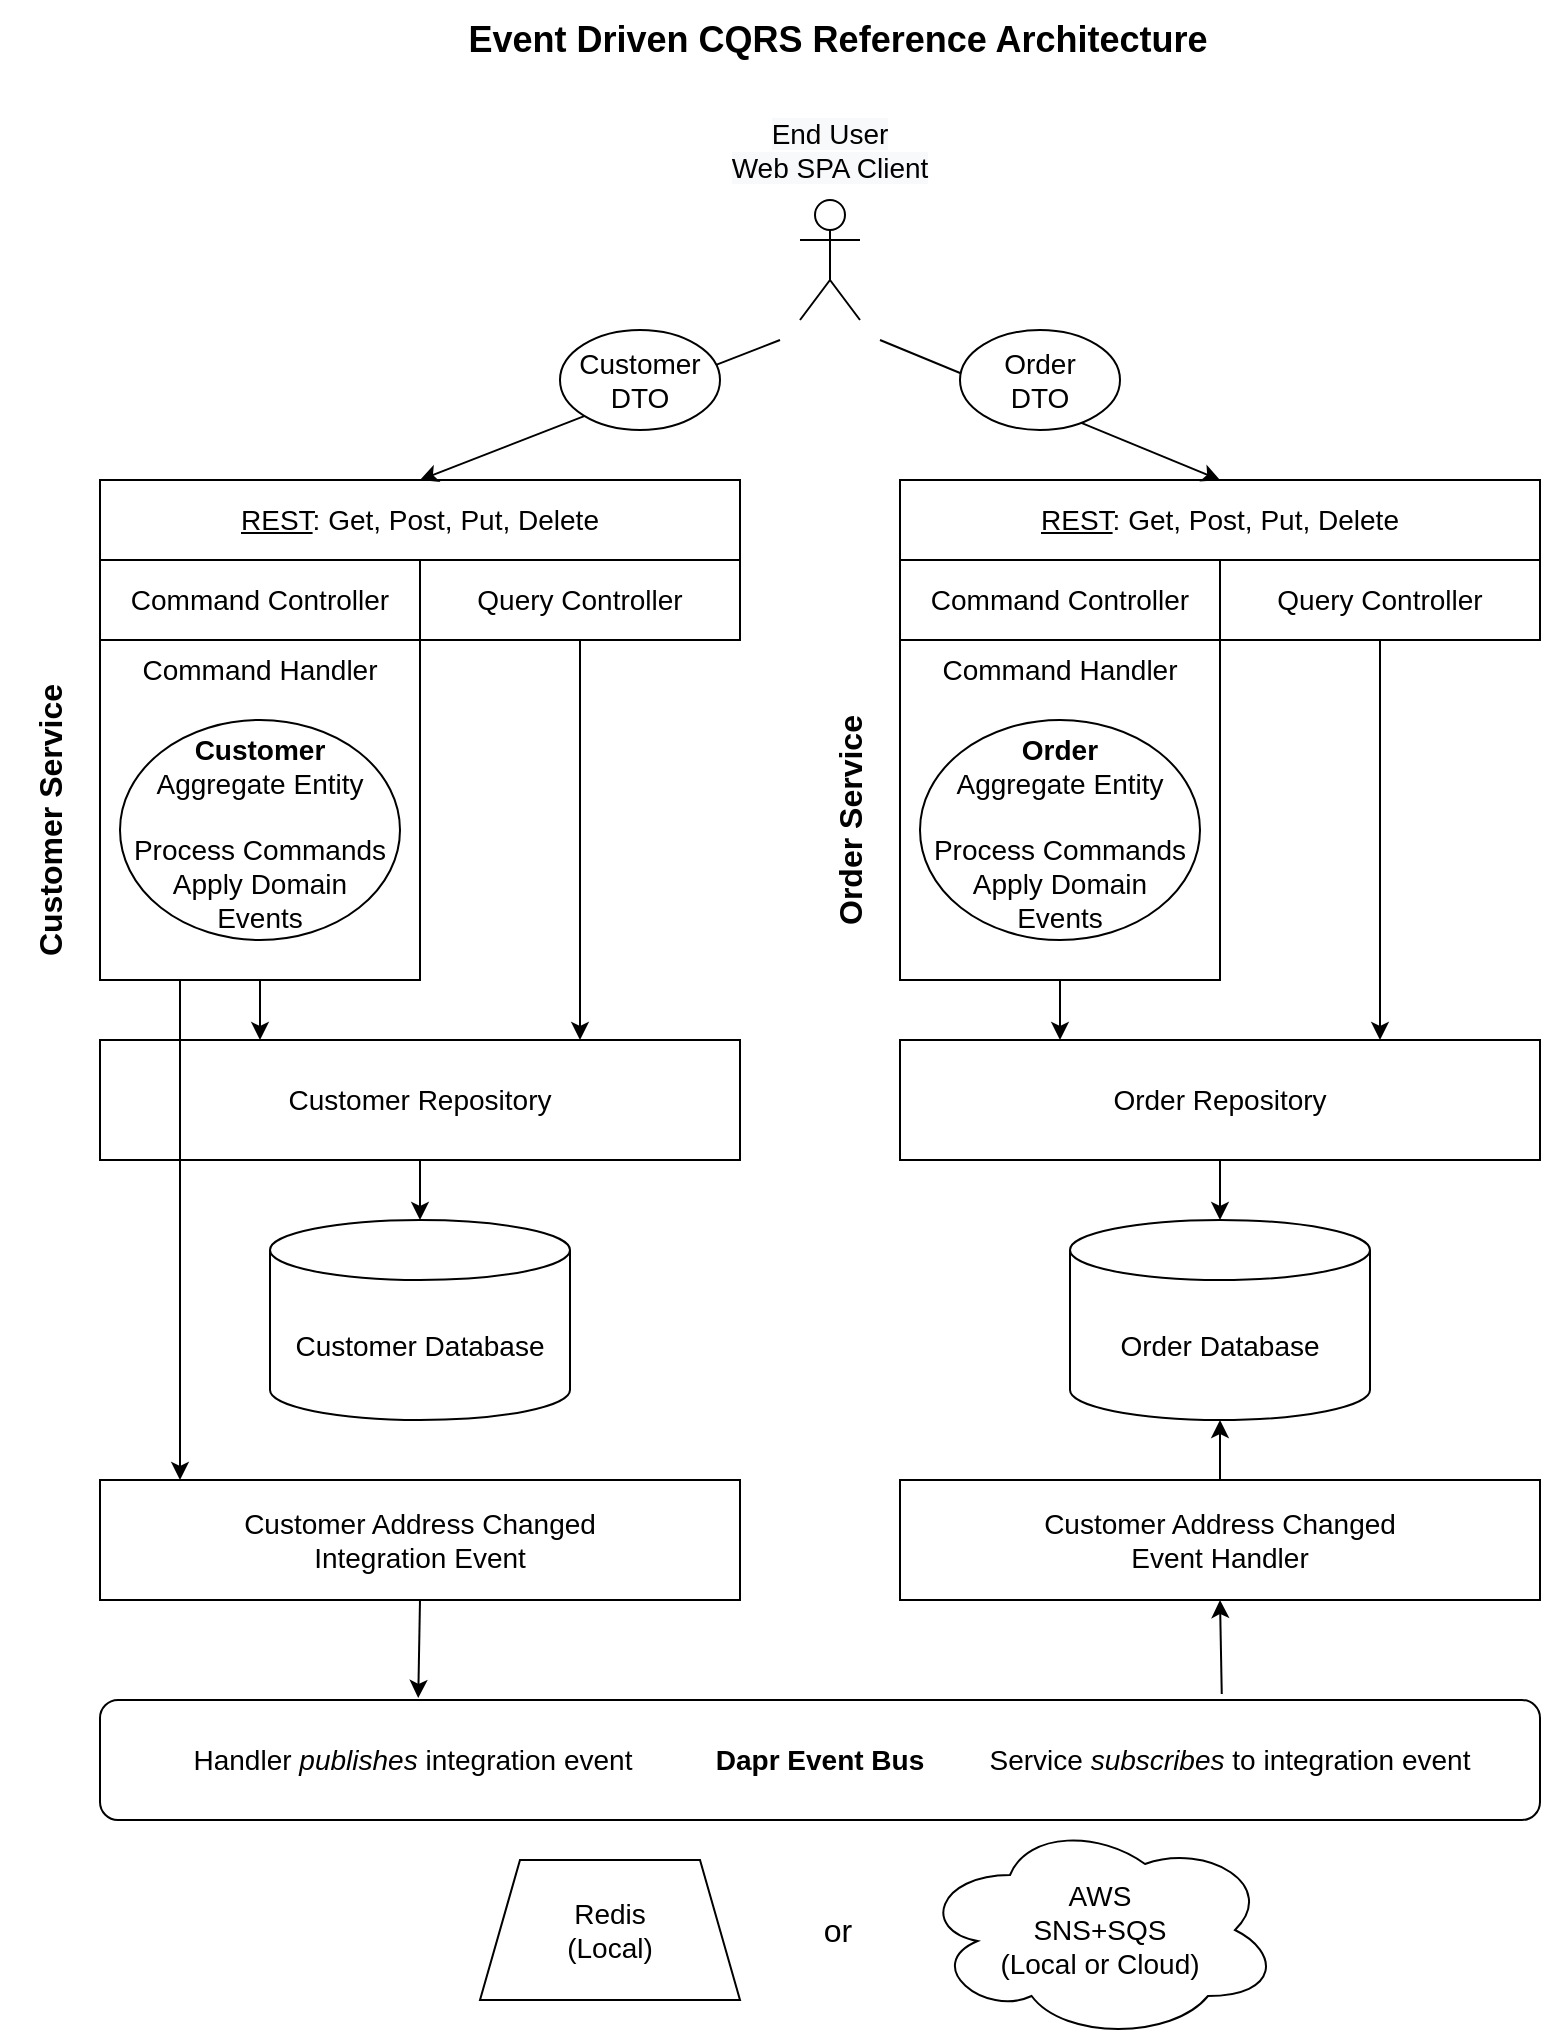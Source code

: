 <mxfile version="14.6.1" type="device"><diagram id="H1tdGHeVPZ8NpCb7zYOw" name="Page-1"><mxGraphModel dx="1163" dy="619" grid="1" gridSize="10" guides="1" tooltips="1" connect="1" arrows="1" fold="1" page="1" pageScale="1" pageWidth="850" pageHeight="1100" math="0" shadow="0"><root><mxCell id="0"/><mxCell id="1" parent="0"/><mxCell id="ZfRhbco4dxKPUxTVHeZ5-39" style="edgeStyle=none;rounded=0;orthogonalLoop=1;jettySize=auto;html=1;exitX=0.25;exitY=1;exitDx=0;exitDy=0;entryX=0.125;entryY=0;entryDx=0;entryDy=0;entryPerimeter=0;fontSize=14;" edge="1" parent="1" source="ZfRhbco4dxKPUxTVHeZ5-15" target="ZfRhbco4dxKPUxTVHeZ5-35"><mxGeometry relative="1" as="geometry"/></mxCell><mxCell id="ZfRhbco4dxKPUxTVHeZ5-15" value="Command Handler" style="rounded=0;whiteSpace=wrap;html=1;fontSize=14;fillColor=none;verticalAlign=top;" vertex="1" parent="1"><mxGeometry x="73" y="360" width="160" height="170" as="geometry"/></mxCell><mxCell id="ZfRhbco4dxKPUxTVHeZ5-1" value="Event Driven CQRS Reference Architecture" style="text;html=1;strokeColor=none;fillColor=none;align=center;verticalAlign=middle;whiteSpace=wrap;rounded=0;fontSize=18;fontStyle=1" vertex="1" parent="1"><mxGeometry x="237" y="40" width="410" height="40" as="geometry"/></mxCell><mxCell id="ZfRhbco4dxKPUxTVHeZ5-9" style="rounded=0;orthogonalLoop=1;jettySize=auto;html=1;entryX=0.5;entryY=0;entryDx=0;entryDy=0;fontSize=16;" edge="1" parent="1" target="ZfRhbco4dxKPUxTVHeZ5-8"><mxGeometry relative="1" as="geometry"><mxPoint x="413" y="210" as="sourcePoint"/></mxGeometry></mxCell><mxCell id="ZfRhbco4dxKPUxTVHeZ5-2" value="" style="shape=umlActor;verticalLabelPosition=bottom;verticalAlign=top;html=1;outlineConnect=0;fontSize=18;" vertex="1" parent="1"><mxGeometry x="423" y="140" width="30" height="60" as="geometry"/></mxCell><mxCell id="ZfRhbco4dxKPUxTVHeZ5-19" style="edgeStyle=none;rounded=0;orthogonalLoop=1;jettySize=auto;html=1;exitX=0.25;exitY=1;exitDx=0;exitDy=0;entryX=0.25;entryY=0;entryDx=0;entryDy=0;fontSize=14;" edge="1" parent="1" target="ZfRhbco4dxKPUxTVHeZ5-16"><mxGeometry relative="1" as="geometry"><mxPoint x="153" y="530" as="sourcePoint"/></mxGeometry></mxCell><mxCell id="ZfRhbco4dxKPUxTVHeZ5-5" value="Command Controller" style="rounded=0;whiteSpace=wrap;html=1;fontSize=14;fillColor=none;" vertex="1" parent="1"><mxGeometry x="73" y="320" width="160" height="40" as="geometry"/></mxCell><mxCell id="ZfRhbco4dxKPUxTVHeZ5-20" style="edgeStyle=none;rounded=0;orthogonalLoop=1;jettySize=auto;html=1;exitX=0.5;exitY=1;exitDx=0;exitDy=0;entryX=0.75;entryY=0;entryDx=0;entryDy=0;fontSize=14;" edge="1" parent="1" source="ZfRhbco4dxKPUxTVHeZ5-6" target="ZfRhbco4dxKPUxTVHeZ5-16"><mxGeometry relative="1" as="geometry"/></mxCell><mxCell id="ZfRhbco4dxKPUxTVHeZ5-6" value="Query Controller" style="rounded=0;whiteSpace=wrap;html=1;fontSize=14;fillColor=none;" vertex="1" parent="1"><mxGeometry x="233" y="320" width="160" height="40" as="geometry"/></mxCell><mxCell id="ZfRhbco4dxKPUxTVHeZ5-7" value="Customer Service" style="text;html=1;strokeColor=none;fillColor=none;align=center;verticalAlign=middle;whiteSpace=wrap;rounded=0;fontSize=16;horizontal=0;fontStyle=1" vertex="1" parent="1"><mxGeometry x="23" y="280" width="50" height="340" as="geometry"/></mxCell><mxCell id="ZfRhbco4dxKPUxTVHeZ5-8" value="&lt;u&gt;REST&lt;/u&gt;: Get, Post, Put, Delete" style="rounded=0;whiteSpace=wrap;html=1;fontSize=14;fillColor=none;" vertex="1" parent="1"><mxGeometry x="73" y="280" width="320" height="40" as="geometry"/></mxCell><mxCell id="ZfRhbco4dxKPUxTVHeZ5-10" value="&lt;span style=&quot;color: rgb(0 , 0 , 0) ; font-family: &amp;#34;helvetica&amp;#34; ; font-size: 14px ; font-style: normal ; font-weight: 400 ; letter-spacing: normal ; text-indent: 0px ; text-transform: none ; word-spacing: 0px ; background-color: rgb(248 , 249 , 250) ; display: inline ; float: none&quot;&gt;End User&lt;br&gt;Web SPA Client&lt;/span&gt;" style="text;whiteSpace=wrap;html=1;fontSize=14;align=center;verticalAlign=middle;" vertex="1" parent="1"><mxGeometry x="318" y="100" width="240" height="30" as="geometry"/></mxCell><mxCell id="ZfRhbco4dxKPUxTVHeZ5-11" value="Customer&lt;br&gt;DTO" style="ellipse;whiteSpace=wrap;html=1;fontSize=14;align=center;" vertex="1" parent="1"><mxGeometry x="303" y="205" width="80" height="50" as="geometry"/></mxCell><mxCell id="ZfRhbco4dxKPUxTVHeZ5-13" value="&lt;b&gt;Customer&lt;/b&gt;&lt;br&gt;Aggregate Entity&lt;br&gt;&lt;br&gt;Process Commands&lt;br&gt;Apply Domain&lt;br&gt;Events" style="ellipse;whiteSpace=wrap;html=1;fontSize=14;align=center;fillColor=none;verticalAlign=top;" vertex="1" parent="1"><mxGeometry x="83" y="400" width="140" height="110" as="geometry"/></mxCell><mxCell id="ZfRhbco4dxKPUxTVHeZ5-18" style="edgeStyle=none;rounded=0;orthogonalLoop=1;jettySize=auto;html=1;exitX=0.5;exitY=1;exitDx=0;exitDy=0;entryX=0.5;entryY=0;entryDx=0;entryDy=0;entryPerimeter=0;fontSize=14;" edge="1" parent="1" source="ZfRhbco4dxKPUxTVHeZ5-16" target="ZfRhbco4dxKPUxTVHeZ5-17"><mxGeometry relative="1" as="geometry"/></mxCell><mxCell id="ZfRhbco4dxKPUxTVHeZ5-16" value="Customer Repository" style="rounded=0;whiteSpace=wrap;html=1;fontSize=14;fillColor=none;align=center;" vertex="1" parent="1"><mxGeometry x="73" y="560" width="320" height="60" as="geometry"/></mxCell><mxCell id="ZfRhbco4dxKPUxTVHeZ5-17" value="Customer Database" style="shape=cylinder3;whiteSpace=wrap;html=1;boundedLbl=1;backgroundOutline=1;size=15;fontSize=14;fillColor=none;align=center;" vertex="1" parent="1"><mxGeometry x="158" y="650" width="150" height="100" as="geometry"/></mxCell><mxCell id="ZfRhbco4dxKPUxTVHeZ5-21" value="Command Handler" style="rounded=0;whiteSpace=wrap;html=1;fontSize=14;fillColor=none;verticalAlign=top;" vertex="1" parent="1"><mxGeometry x="473" y="360" width="160" height="170" as="geometry"/></mxCell><mxCell id="ZfRhbco4dxKPUxTVHeZ5-22" style="rounded=0;orthogonalLoop=1;jettySize=auto;html=1;entryX=0.5;entryY=0;entryDx=0;entryDy=0;fontSize=16;" edge="1" parent="1" target="ZfRhbco4dxKPUxTVHeZ5-27"><mxGeometry relative="1" as="geometry"><mxPoint x="463" y="210" as="sourcePoint"/></mxGeometry></mxCell><mxCell id="ZfRhbco4dxKPUxTVHeZ5-23" style="edgeStyle=none;rounded=0;orthogonalLoop=1;jettySize=auto;html=1;exitX=0.25;exitY=1;exitDx=0;exitDy=0;entryX=0.25;entryY=0;entryDx=0;entryDy=0;fontSize=14;" edge="1" parent="1" target="ZfRhbco4dxKPUxTVHeZ5-31"><mxGeometry relative="1" as="geometry"><mxPoint x="553" y="530" as="sourcePoint"/></mxGeometry></mxCell><mxCell id="ZfRhbco4dxKPUxTVHeZ5-24" value="Command Controller" style="rounded=0;whiteSpace=wrap;html=1;fontSize=14;fillColor=none;" vertex="1" parent="1"><mxGeometry x="473" y="320" width="160" height="40" as="geometry"/></mxCell><mxCell id="ZfRhbco4dxKPUxTVHeZ5-25" style="edgeStyle=none;rounded=0;orthogonalLoop=1;jettySize=auto;html=1;exitX=0.5;exitY=1;exitDx=0;exitDy=0;entryX=0.75;entryY=0;entryDx=0;entryDy=0;fontSize=14;" edge="1" parent="1" source="ZfRhbco4dxKPUxTVHeZ5-26" target="ZfRhbco4dxKPUxTVHeZ5-31"><mxGeometry relative="1" as="geometry"/></mxCell><mxCell id="ZfRhbco4dxKPUxTVHeZ5-26" value="Query Controller" style="rounded=0;whiteSpace=wrap;html=1;fontSize=14;fillColor=none;" vertex="1" parent="1"><mxGeometry x="633" y="320" width="160" height="40" as="geometry"/></mxCell><mxCell id="ZfRhbco4dxKPUxTVHeZ5-27" value="&lt;u&gt;REST&lt;/u&gt;: Get, Post, Put, Delete" style="rounded=0;whiteSpace=wrap;html=1;fontSize=14;fillColor=none;" vertex="1" parent="1"><mxGeometry x="473" y="280" width="320" height="40" as="geometry"/></mxCell><mxCell id="ZfRhbco4dxKPUxTVHeZ5-28" value="Order&lt;br&gt;DTO" style="ellipse;whiteSpace=wrap;html=1;fontSize=14;align=center;" vertex="1" parent="1"><mxGeometry x="503" y="205" width="80" height="50" as="geometry"/></mxCell><mxCell id="ZfRhbco4dxKPUxTVHeZ5-29" value="&lt;b&gt;Order&lt;/b&gt;&lt;br&gt;Aggregate Entity&lt;br&gt;&lt;br&gt;Process Commands&lt;br&gt;Apply Domain&lt;br&gt;Events" style="ellipse;whiteSpace=wrap;html=1;fontSize=14;align=center;fillColor=none;verticalAlign=top;" vertex="1" parent="1"><mxGeometry x="483" y="400" width="140" height="110" as="geometry"/></mxCell><mxCell id="ZfRhbco4dxKPUxTVHeZ5-30" style="edgeStyle=none;rounded=0;orthogonalLoop=1;jettySize=auto;html=1;exitX=0.5;exitY=1;exitDx=0;exitDy=0;entryX=0.5;entryY=0;entryDx=0;entryDy=0;entryPerimeter=0;fontSize=14;" edge="1" parent="1" source="ZfRhbco4dxKPUxTVHeZ5-31" target="ZfRhbco4dxKPUxTVHeZ5-32"><mxGeometry relative="1" as="geometry"/></mxCell><mxCell id="ZfRhbco4dxKPUxTVHeZ5-31" value="Order Repository" style="rounded=0;whiteSpace=wrap;html=1;fontSize=14;fillColor=none;align=center;" vertex="1" parent="1"><mxGeometry x="473" y="560" width="320" height="60" as="geometry"/></mxCell><mxCell id="ZfRhbco4dxKPUxTVHeZ5-32" value="Order Database" style="shape=cylinder3;whiteSpace=wrap;html=1;boundedLbl=1;backgroundOutline=1;size=15;fontSize=14;fillColor=none;align=center;" vertex="1" parent="1"><mxGeometry x="558" y="650" width="150" height="100" as="geometry"/></mxCell><mxCell id="ZfRhbco4dxKPUxTVHeZ5-33" value="Order Service" style="text;html=1;strokeColor=none;fillColor=none;align=center;verticalAlign=middle;whiteSpace=wrap;rounded=0;fontSize=16;horizontal=0;fontStyle=1" vertex="1" parent="1"><mxGeometry x="423" y="280" width="50" height="340" as="geometry"/></mxCell><mxCell id="ZfRhbco4dxKPUxTVHeZ5-43" style="edgeStyle=none;rounded=0;orthogonalLoop=1;jettySize=auto;html=1;exitX=0.5;exitY=0;exitDx=0;exitDy=0;entryX=0.5;entryY=1;entryDx=0;entryDy=0;entryPerimeter=0;fontSize=14;" edge="1" parent="1" source="ZfRhbco4dxKPUxTVHeZ5-34" target="ZfRhbco4dxKPUxTVHeZ5-32"><mxGeometry relative="1" as="geometry"/></mxCell><mxCell id="ZfRhbco4dxKPUxTVHeZ5-44" style="edgeStyle=none;rounded=0;orthogonalLoop=1;jettySize=auto;html=1;exitX=0.5;exitY=1;exitDx=0;exitDy=0;entryX=0.779;entryY=-0.05;entryDx=0;entryDy=0;entryPerimeter=0;fontSize=14;endArrow=none;endFill=0;startArrow=classic;startFill=1;" edge="1" parent="1" source="ZfRhbco4dxKPUxTVHeZ5-34" target="ZfRhbco4dxKPUxTVHeZ5-36"><mxGeometry relative="1" as="geometry"/></mxCell><mxCell id="ZfRhbco4dxKPUxTVHeZ5-34" value="Customer Address Changed&lt;br&gt;Event Handler" style="rounded=0;whiteSpace=wrap;html=1;fontSize=14;fillColor=none;align=center;" vertex="1" parent="1"><mxGeometry x="473" y="780" width="320" height="60" as="geometry"/></mxCell><mxCell id="ZfRhbco4dxKPUxTVHeZ5-41" style="edgeStyle=none;rounded=0;orthogonalLoop=1;jettySize=auto;html=1;exitX=0.5;exitY=1;exitDx=0;exitDy=0;entryX=0.221;entryY=-0.017;entryDx=0;entryDy=0;entryPerimeter=0;fontSize=14;" edge="1" parent="1" source="ZfRhbco4dxKPUxTVHeZ5-35" target="ZfRhbco4dxKPUxTVHeZ5-36"><mxGeometry relative="1" as="geometry"/></mxCell><mxCell id="ZfRhbco4dxKPUxTVHeZ5-35" value="Customer Address Changed&lt;br&gt;Integration Event" style="rounded=0;whiteSpace=wrap;html=1;fontSize=14;fillColor=none;align=center;" vertex="1" parent="1"><mxGeometry x="73" y="780" width="320" height="60" as="geometry"/></mxCell><mxCell id="ZfRhbco4dxKPUxTVHeZ5-36" value="&lt;b&gt;Dapr Event Bus&lt;/b&gt;" style="rounded=1;whiteSpace=wrap;html=1;fontSize=14;fillColor=none;align=center;" vertex="1" parent="1"><mxGeometry x="73" y="890" width="720" height="60" as="geometry"/></mxCell><mxCell id="ZfRhbco4dxKPUxTVHeZ5-37" value="Redis&lt;br&gt;(Local)" style="shape=trapezoid;perimeter=trapezoidPerimeter;whiteSpace=wrap;html=1;fixedSize=1;fontSize=14;fillColor=none;align=center;" vertex="1" parent="1"><mxGeometry x="263" y="970" width="130" height="70" as="geometry"/></mxCell><mxCell id="ZfRhbco4dxKPUxTVHeZ5-38" value="AWS&lt;br&gt;SNS+SQS&lt;br&gt;(Local or Cloud)" style="ellipse;shape=cloud;whiteSpace=wrap;html=1;fontSize=14;fillColor=none;align=center;" vertex="1" parent="1"><mxGeometry x="483" y="950" width="180" height="110" as="geometry"/></mxCell><mxCell id="ZfRhbco4dxKPUxTVHeZ5-42" value="Handler &lt;i&gt;publishes&lt;/i&gt; integration event" style="text;html=1;strokeColor=none;align=center;verticalAlign=middle;whiteSpace=wrap;rounded=0;fontSize=14;" vertex="1" parent="1"><mxGeometry x="113" y="910" width="232.5" height="20" as="geometry"/></mxCell><mxCell id="ZfRhbco4dxKPUxTVHeZ5-45" value="Service &lt;span&gt;&lt;i&gt;subscribes&lt;/i&gt;&lt;/span&gt; to integration event" style="text;html=1;strokeColor=none;align=center;verticalAlign=middle;whiteSpace=wrap;rounded=0;fontSize=14;fontStyle=0" vertex="1" parent="1"><mxGeometry x="503" y="910" width="270" height="20" as="geometry"/></mxCell><mxCell id="ZfRhbco4dxKPUxTVHeZ5-46" value="or" style="text;html=1;strokeColor=none;fillColor=none;align=center;verticalAlign=middle;whiteSpace=wrap;rounded=0;fontSize=16;" vertex="1" parent="1"><mxGeometry x="422" y="995" width="40" height="20" as="geometry"/></mxCell></root></mxGraphModel></diagram></mxfile>
